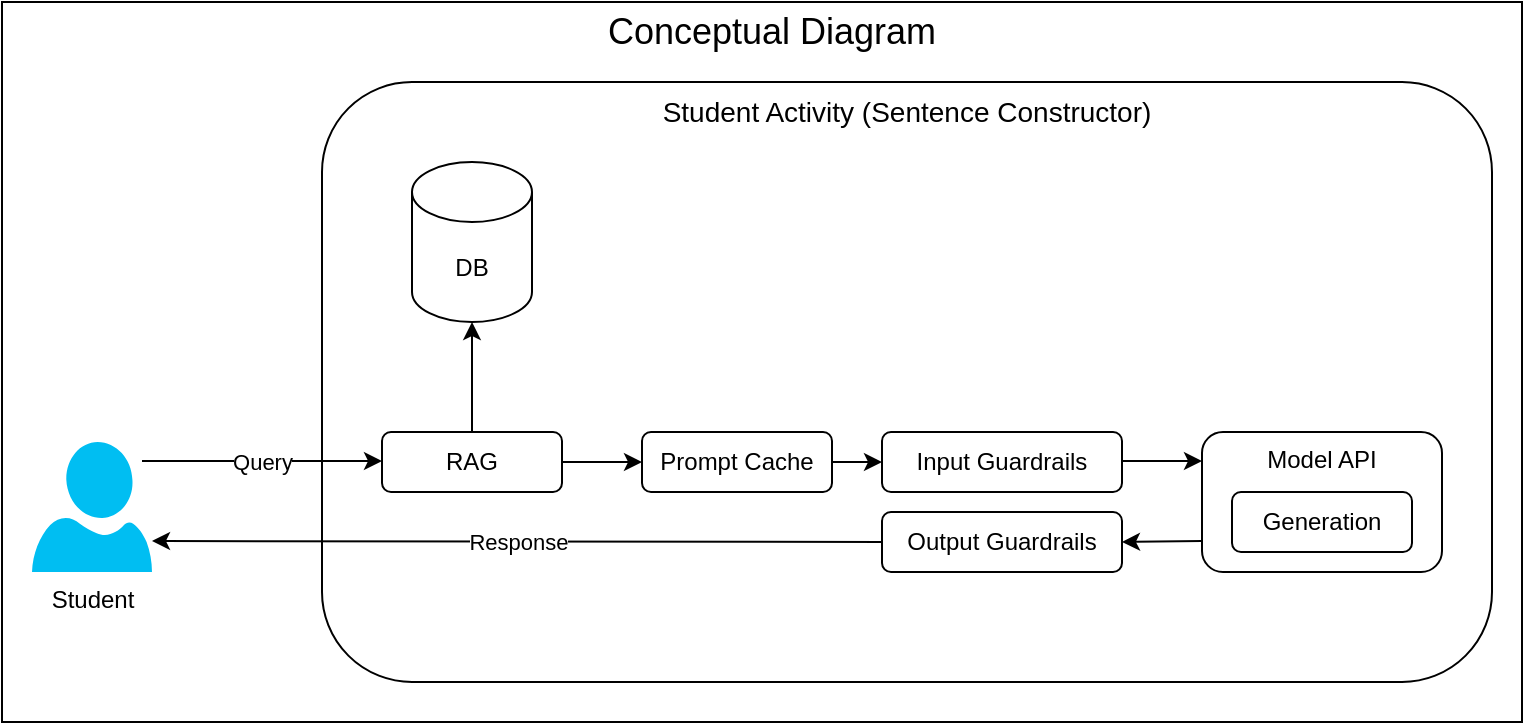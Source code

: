 <mxfile version="26.0.11">
  <diagram name="Page-1" id="ZEZ5xU0Myxhx7QWCWGiU">
    <mxGraphModel dx="1041" dy="1422" grid="1" gridSize="10" guides="1" tooltips="1" connect="1" arrows="1" fold="1" page="1" pageScale="1" pageWidth="850" pageHeight="1100" background="#ffffff" math="0" shadow="0">
      <root>
        <mxCell id="0" />
        <mxCell id="1" parent="0" />
        <mxCell id="AsSuHDZYpOZwhkrZHTpW-27" value="" style="rounded=0;whiteSpace=wrap;html=1;" vertex="1" parent="1">
          <mxGeometry x="40" y="60" width="760" height="360" as="geometry" />
        </mxCell>
        <mxCell id="AsSuHDZYpOZwhkrZHTpW-4" value="&lt;font style=&quot;font-size: 14px;&quot;&gt;Student Activity (Sentence Constructor)&lt;/font&gt;" style="rounded=1;whiteSpace=wrap;html=1;labelPosition=center;verticalLabelPosition=middle;align=center;verticalAlign=top;" vertex="1" parent="1">
          <mxGeometry x="200" y="100" width="585" height="300" as="geometry" />
        </mxCell>
        <mxCell id="AsSuHDZYpOZwhkrZHTpW-25" value="" style="edgeStyle=orthogonalEdgeStyle;rounded=0;orthogonalLoop=1;jettySize=auto;html=1;entryX=0;entryY=0.5;entryDx=0;entryDy=0;exitX=1;exitY=0.5;exitDx=0;exitDy=0;" edge="1" parent="1" source="AsSuHDZYpOZwhkrZHTpW-7" target="AsSuHDZYpOZwhkrZHTpW-2">
          <mxGeometry relative="1" as="geometry">
            <mxPoint x="300" y="350" as="sourcePoint" />
          </mxGeometry>
        </mxCell>
        <mxCell id="AsSuHDZYpOZwhkrZHTpW-2" value="Prompt&amp;nbsp;&lt;span style=&quot;background-color: transparent; color: light-dark(rgb(0, 0, 0), rgb(255, 255, 255));&quot;&gt;Cache&lt;/span&gt;" style="rounded=1;whiteSpace=wrap;html=1;" vertex="1" parent="1">
          <mxGeometry x="360" y="275" width="95" height="30" as="geometry" />
        </mxCell>
        <mxCell id="AsSuHDZYpOZwhkrZHTpW-6" value="Input Guardrails" style="rounded=1;whiteSpace=wrap;html=1;" vertex="1" parent="1">
          <mxGeometry x="480" y="275" width="120" height="30" as="geometry" />
        </mxCell>
        <mxCell id="AsSuHDZYpOZwhkrZHTpW-16" value="" style="edgeStyle=orthogonalEdgeStyle;rounded=0;orthogonalLoop=1;jettySize=auto;html=1;" edge="1" parent="1" source="AsSuHDZYpOZwhkrZHTpW-7" target="AsSuHDZYpOZwhkrZHTpW-14">
          <mxGeometry relative="1" as="geometry" />
        </mxCell>
        <mxCell id="AsSuHDZYpOZwhkrZHTpW-7" value="RAG" style="rounded=1;whiteSpace=wrap;html=1;" vertex="1" parent="1">
          <mxGeometry x="230" y="275" width="90" height="30" as="geometry" />
        </mxCell>
        <mxCell id="AsSuHDZYpOZwhkrZHTpW-9" value="Model API" style="rounded=1;whiteSpace=wrap;html=1;align=center;labelPosition=center;verticalLabelPosition=middle;verticalAlign=top;" vertex="1" parent="1">
          <mxGeometry x="640" y="275" width="120" height="70" as="geometry" />
        </mxCell>
        <mxCell id="AsSuHDZYpOZwhkrZHTpW-11" value="Student&lt;div&gt;&lt;br&gt;&lt;/div&gt;" style="verticalLabelPosition=bottom;html=1;verticalAlign=top;align=center;strokeColor=none;fillColor=#00BEF2;shape=mxgraph.azure.user;" vertex="1" parent="1">
          <mxGeometry x="55" y="280" width="60" height="65" as="geometry" />
        </mxCell>
        <mxCell id="AsSuHDZYpOZwhkrZHTpW-13" value="Response" style="endArrow=classic;html=1;rounded=0;exitX=0;exitY=0.5;exitDx=0;exitDy=0;" edge="1" parent="1" source="AsSuHDZYpOZwhkrZHTpW-18">
          <mxGeometry width="50" height="50" relative="1" as="geometry">
            <mxPoint x="255" y="329.5" as="sourcePoint" />
            <mxPoint x="115" y="329.5" as="targetPoint" />
          </mxGeometry>
        </mxCell>
        <mxCell id="AsSuHDZYpOZwhkrZHTpW-14" value="DB" style="shape=cylinder3;whiteSpace=wrap;html=1;boundedLbl=1;backgroundOutline=1;size=15;" vertex="1" parent="1">
          <mxGeometry x="245" y="140" width="60" height="80" as="geometry" />
        </mxCell>
        <mxCell id="AsSuHDZYpOZwhkrZHTpW-3" value="Generation" style="rounded=1;whiteSpace=wrap;html=1;" vertex="1" parent="1">
          <mxGeometry x="655" y="305" width="90" height="30" as="geometry" />
        </mxCell>
        <mxCell id="AsSuHDZYpOZwhkrZHTpW-17" style="edgeStyle=orthogonalEdgeStyle;rounded=0;orthogonalLoop=1;jettySize=auto;html=1;exitX=0.5;exitY=1;exitDx=0;exitDy=0;" edge="1" parent="1" source="AsSuHDZYpOZwhkrZHTpW-9" target="AsSuHDZYpOZwhkrZHTpW-9">
          <mxGeometry relative="1" as="geometry" />
        </mxCell>
        <mxCell id="AsSuHDZYpOZwhkrZHTpW-18" value="Output Guardrails" style="rounded=1;whiteSpace=wrap;html=1;" vertex="1" parent="1">
          <mxGeometry x="480" y="315" width="120" height="30" as="geometry" />
        </mxCell>
        <mxCell id="AsSuHDZYpOZwhkrZHTpW-20" value="" style="endArrow=classic;html=1;rounded=0;entryX=0;entryY=0.5;entryDx=0;entryDy=0;exitX=1;exitY=0.5;exitDx=0;exitDy=0;" edge="1" parent="1" source="AsSuHDZYpOZwhkrZHTpW-2" target="AsSuHDZYpOZwhkrZHTpW-6">
          <mxGeometry width="50" height="50" relative="1" as="geometry">
            <mxPoint x="255" y="490" as="sourcePoint" />
            <mxPoint x="305" y="440" as="targetPoint" />
          </mxGeometry>
        </mxCell>
        <mxCell id="AsSuHDZYpOZwhkrZHTpW-21" value="Query" style="endArrow=classic;html=1;rounded=0;" edge="1" parent="1">
          <mxGeometry width="50" height="50" relative="1" as="geometry">
            <mxPoint x="110" y="289.5" as="sourcePoint" />
            <mxPoint x="230" y="289.5" as="targetPoint" />
          </mxGeometry>
        </mxCell>
        <mxCell id="AsSuHDZYpOZwhkrZHTpW-23" value="" style="endArrow=classic;html=1;rounded=0;" edge="1" parent="1">
          <mxGeometry width="50" height="50" relative="1" as="geometry">
            <mxPoint x="600" y="289.5" as="sourcePoint" />
            <mxPoint x="640" y="289.5" as="targetPoint" />
          </mxGeometry>
        </mxCell>
        <mxCell id="AsSuHDZYpOZwhkrZHTpW-24" value="" style="endArrow=classic;html=1;rounded=0;" edge="1" parent="1">
          <mxGeometry width="50" height="50" relative="1" as="geometry">
            <mxPoint x="640" y="329.5" as="sourcePoint" />
            <mxPoint x="600" y="330" as="targetPoint" />
          </mxGeometry>
        </mxCell>
        <mxCell id="AsSuHDZYpOZwhkrZHTpW-28" value="Conceptual Diagram" style="text;html=1;align=center;verticalAlign=middle;whiteSpace=wrap;rounded=0;fontSize=18;" vertex="1" parent="1">
          <mxGeometry x="315" y="60" width="220" height="30" as="geometry" />
        </mxCell>
      </root>
    </mxGraphModel>
  </diagram>
</mxfile>
